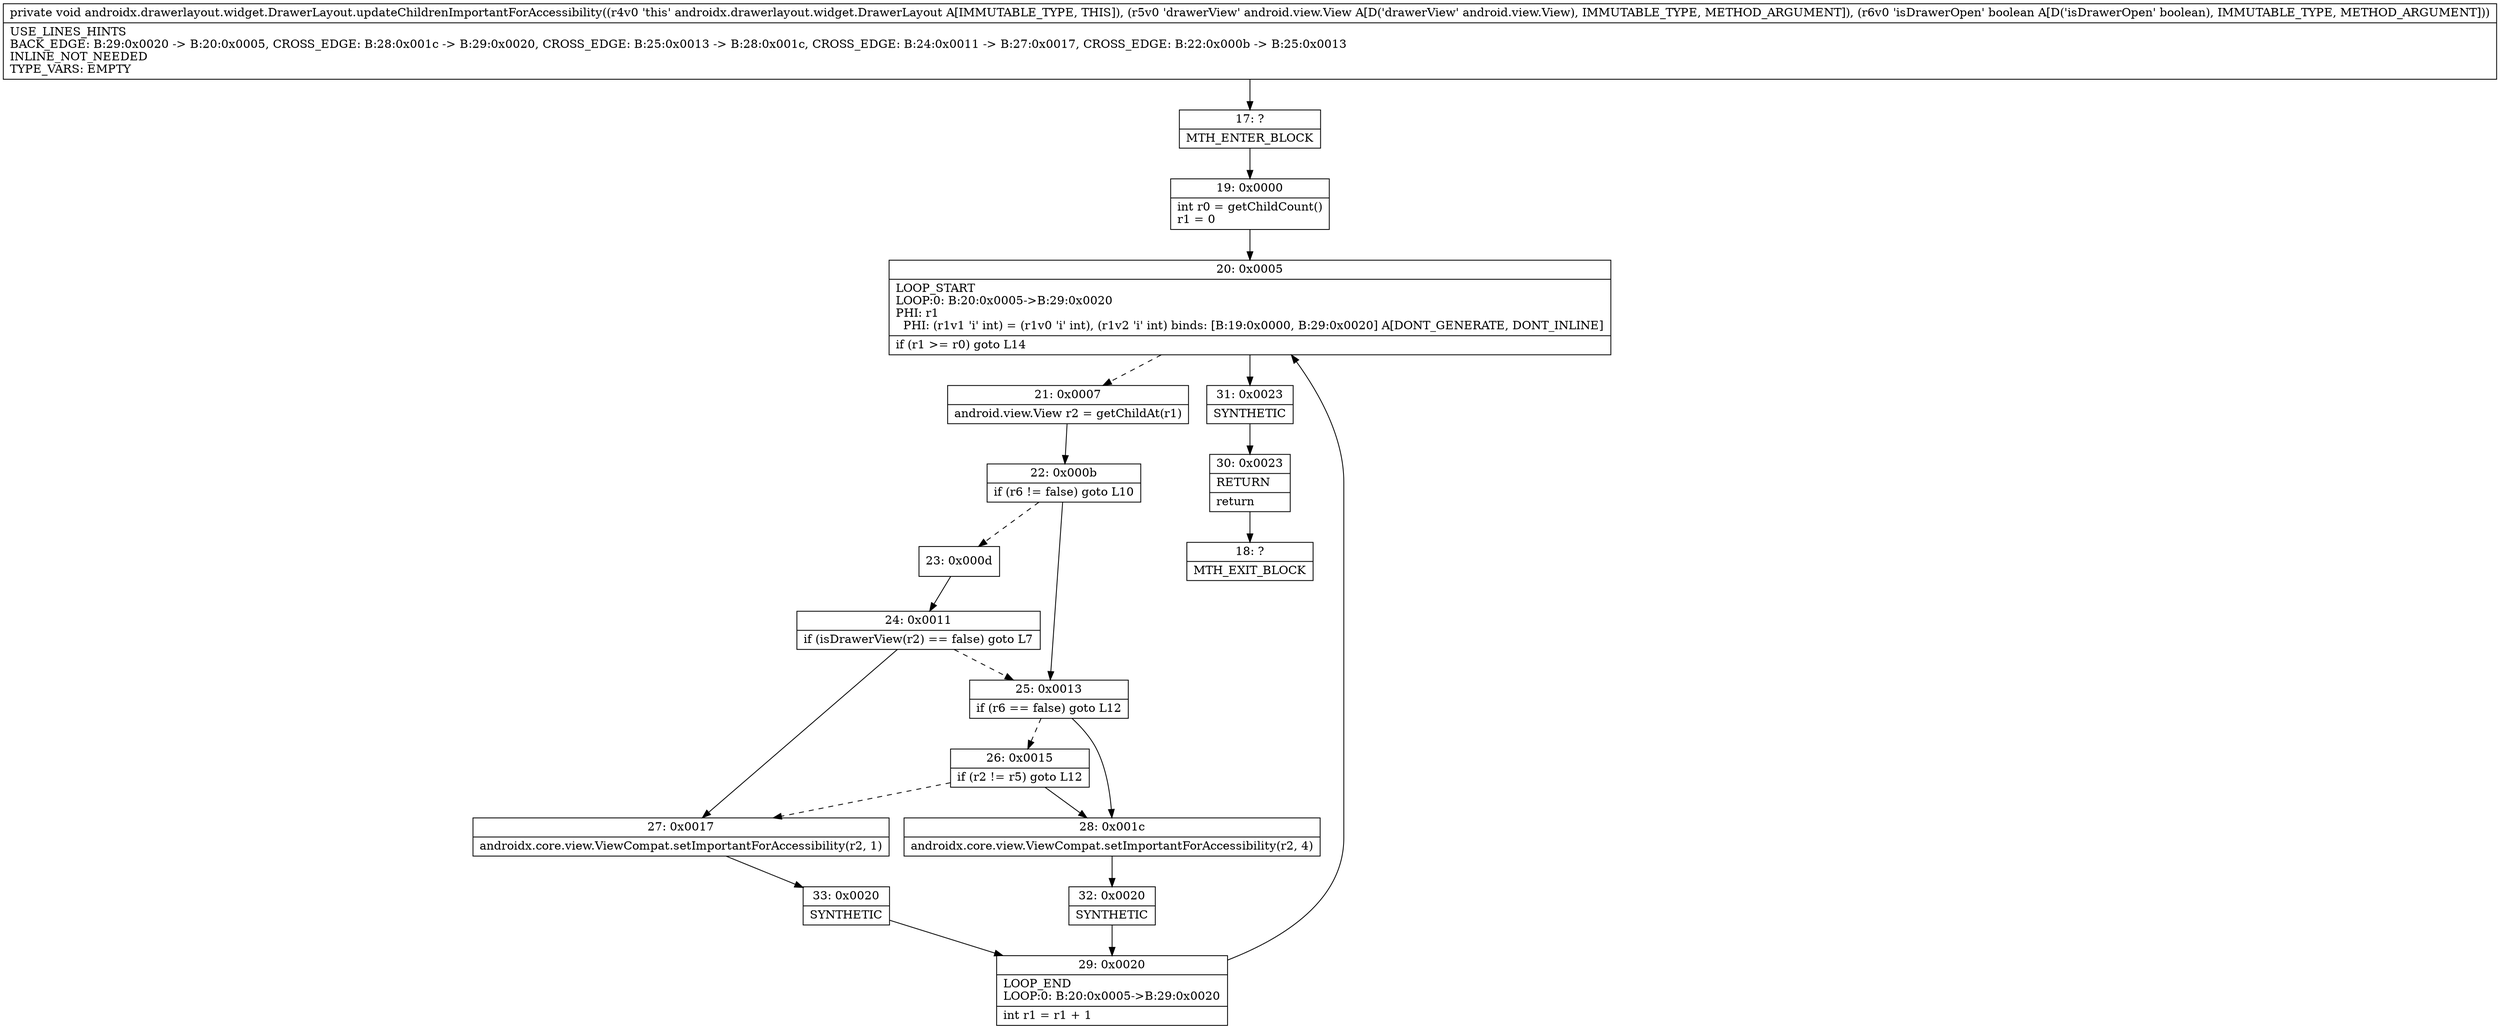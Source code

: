 digraph "CFG forandroidx.drawerlayout.widget.DrawerLayout.updateChildrenImportantForAccessibility(Landroid\/view\/View;Z)V" {
Node_17 [shape=record,label="{17\:\ ?|MTH_ENTER_BLOCK\l}"];
Node_19 [shape=record,label="{19\:\ 0x0000|int r0 = getChildCount()\lr1 = 0\l}"];
Node_20 [shape=record,label="{20\:\ 0x0005|LOOP_START\lLOOP:0: B:20:0x0005\-\>B:29:0x0020\lPHI: r1 \l  PHI: (r1v1 'i' int) = (r1v0 'i' int), (r1v2 'i' int) binds: [B:19:0x0000, B:29:0x0020] A[DONT_GENERATE, DONT_INLINE]\l|if (r1 \>= r0) goto L14\l}"];
Node_21 [shape=record,label="{21\:\ 0x0007|android.view.View r2 = getChildAt(r1)\l}"];
Node_22 [shape=record,label="{22\:\ 0x000b|if (r6 != false) goto L10\l}"];
Node_23 [shape=record,label="{23\:\ 0x000d}"];
Node_24 [shape=record,label="{24\:\ 0x0011|if (isDrawerView(r2) == false) goto L7\l}"];
Node_27 [shape=record,label="{27\:\ 0x0017|androidx.core.view.ViewCompat.setImportantForAccessibility(r2, 1)\l}"];
Node_33 [shape=record,label="{33\:\ 0x0020|SYNTHETIC\l}"];
Node_29 [shape=record,label="{29\:\ 0x0020|LOOP_END\lLOOP:0: B:20:0x0005\-\>B:29:0x0020\l|int r1 = r1 + 1\l}"];
Node_25 [shape=record,label="{25\:\ 0x0013|if (r6 == false) goto L12\l}"];
Node_26 [shape=record,label="{26\:\ 0x0015|if (r2 != r5) goto L12\l}"];
Node_28 [shape=record,label="{28\:\ 0x001c|androidx.core.view.ViewCompat.setImportantForAccessibility(r2, 4)\l}"];
Node_32 [shape=record,label="{32\:\ 0x0020|SYNTHETIC\l}"];
Node_31 [shape=record,label="{31\:\ 0x0023|SYNTHETIC\l}"];
Node_30 [shape=record,label="{30\:\ 0x0023|RETURN\l|return\l}"];
Node_18 [shape=record,label="{18\:\ ?|MTH_EXIT_BLOCK\l}"];
MethodNode[shape=record,label="{private void androidx.drawerlayout.widget.DrawerLayout.updateChildrenImportantForAccessibility((r4v0 'this' androidx.drawerlayout.widget.DrawerLayout A[IMMUTABLE_TYPE, THIS]), (r5v0 'drawerView' android.view.View A[D('drawerView' android.view.View), IMMUTABLE_TYPE, METHOD_ARGUMENT]), (r6v0 'isDrawerOpen' boolean A[D('isDrawerOpen' boolean), IMMUTABLE_TYPE, METHOD_ARGUMENT]))  | USE_LINES_HINTS\lBACK_EDGE: B:29:0x0020 \-\> B:20:0x0005, CROSS_EDGE: B:28:0x001c \-\> B:29:0x0020, CROSS_EDGE: B:25:0x0013 \-\> B:28:0x001c, CROSS_EDGE: B:24:0x0011 \-\> B:27:0x0017, CROSS_EDGE: B:22:0x000b \-\> B:25:0x0013\lINLINE_NOT_NEEDED\lTYPE_VARS: EMPTY\l}"];
MethodNode -> Node_17;Node_17 -> Node_19;
Node_19 -> Node_20;
Node_20 -> Node_21[style=dashed];
Node_20 -> Node_31;
Node_21 -> Node_22;
Node_22 -> Node_23[style=dashed];
Node_22 -> Node_25;
Node_23 -> Node_24;
Node_24 -> Node_25[style=dashed];
Node_24 -> Node_27;
Node_27 -> Node_33;
Node_33 -> Node_29;
Node_29 -> Node_20;
Node_25 -> Node_26[style=dashed];
Node_25 -> Node_28;
Node_26 -> Node_27[style=dashed];
Node_26 -> Node_28;
Node_28 -> Node_32;
Node_32 -> Node_29;
Node_31 -> Node_30;
Node_30 -> Node_18;
}

